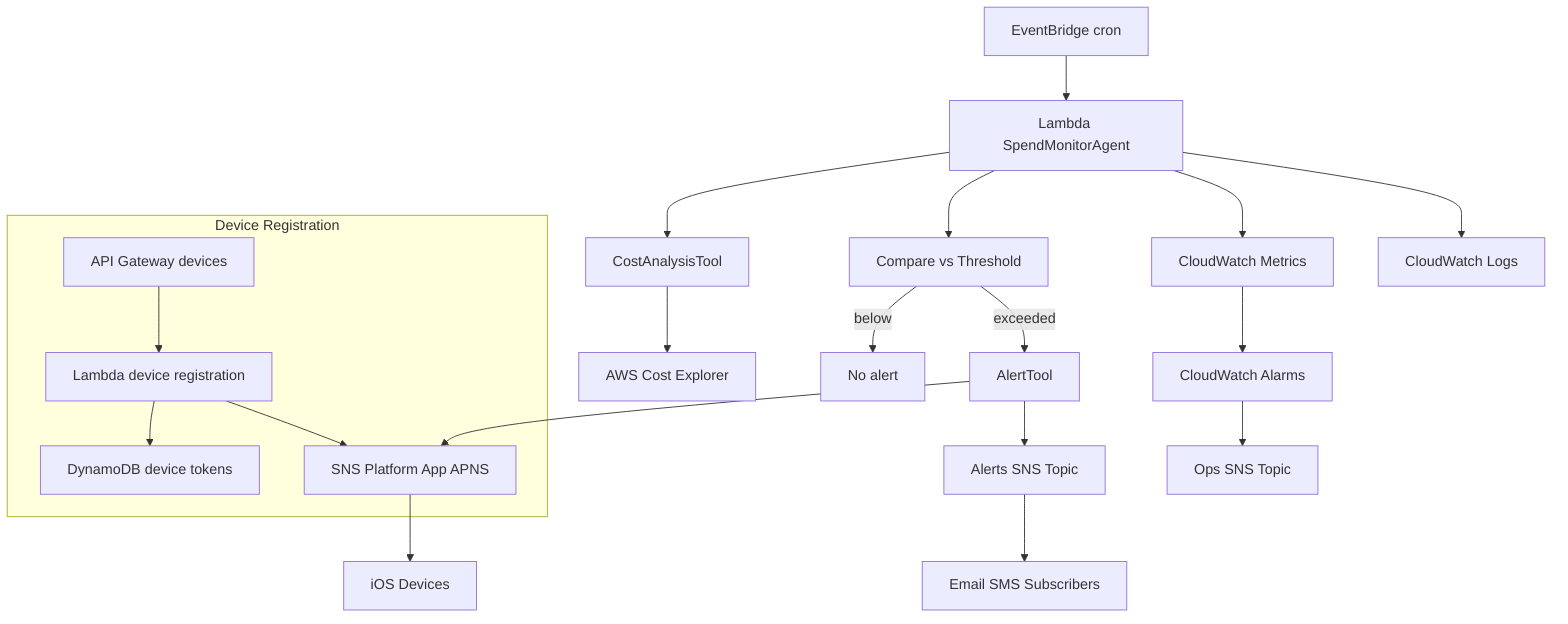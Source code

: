 %% Architecture diagram for AWS Spend Monitor Agent
%% Render with: npm run diagram:build

graph TD;
  EB[EventBridge cron] --> L[Lambda SpendMonitorAgent]
  L --> CA[CostAnalysisTool]
  CA --> CE[AWS Cost Explorer]
  L --> TH[Compare vs Threshold]
  TH -->|below| OK[No alert]
  TH -->|exceeded| ALT[AlertTool]
  ALT --> SNS[Alerts SNS Topic]
  ALT --> APNS[SNS Platform App APNS]
  L --> CWM[CloudWatch Metrics]
  L --> CWL[CloudWatch Logs]
  CWM --> ALR[CloudWatch Alarms]
  ALR --> OPS[Ops SNS Topic]

  subgraph Device Registration
    API[API Gateway devices] --> DRL[Lambda device registration]
    DRL --> DDB[DynamoDB device tokens]
    DRL --> APNS
  end

  APNS --> IOS[iOS Devices]
  SNS --> SUBS[Email SMS Subscribers]